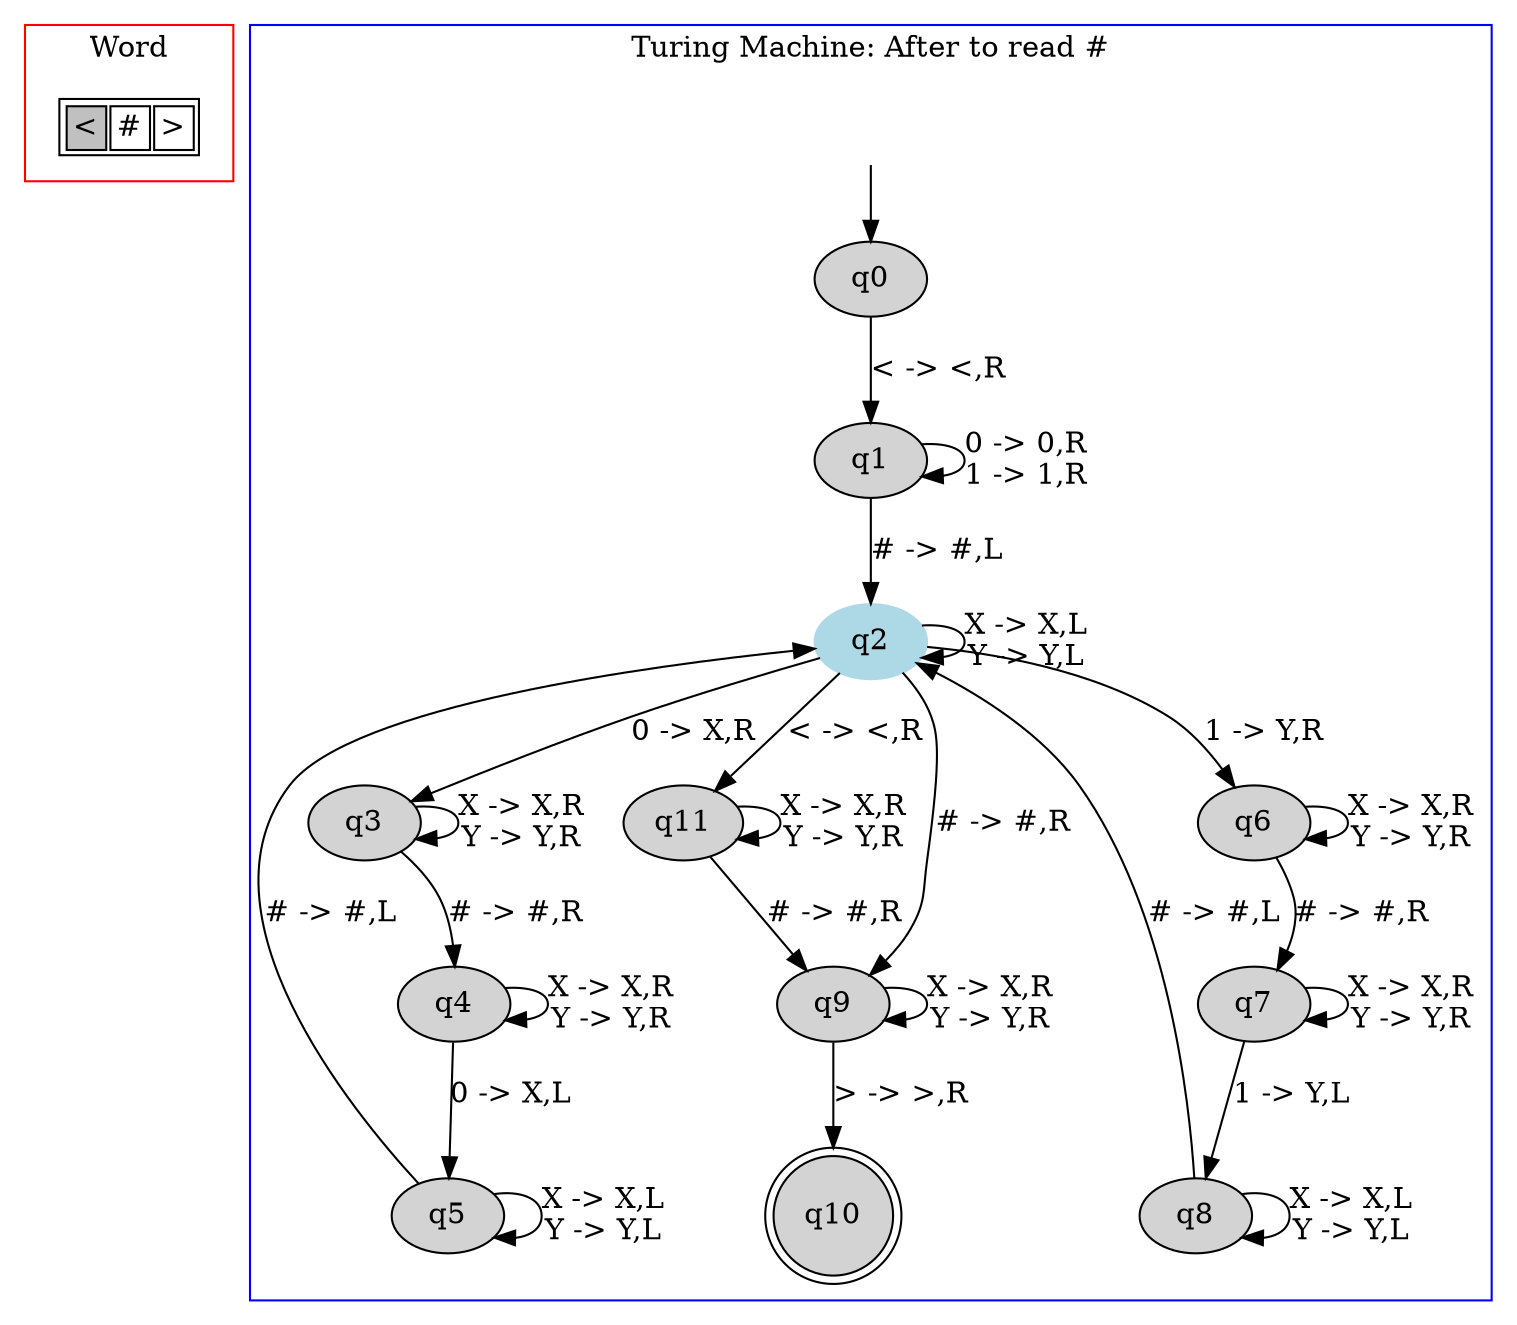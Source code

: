 digraph G {
	subgraph cluster_0 {
		node [shape=plaintext];

struct1 [label=<<TABLE>
<TR>
<TD BGCOLOR="gray"><FONT>&lt;</FONT></TD>
<TD><FONT>#</FONT></TD>
<TD><FONT>&gt;</FONT></TD>
</TR>
</TABLE>>];
label = "Word";
color=red;
}
	subgraph cluster_1 {
		node [style=filled];
		label = "Turing Machine: After to read #"
		color=blue;

		q0;
		q1;
		q2 [color="lightblue"];
		q3;
		q4;
		q5;
		q6;
		q7;
		q8;
		q9;
		q10 [shape="doublecircle"];
		q11;
		q0->q1[label="< -> <,R"];
		q1->q1[label="0 -> 0,R
1 -> 1,R"];
		q1->q2[label="# -> #,L"];
		q2->q2[label="X -> X,L
Y -> Y,L"];
		q2->q3[label="0 -> X,R"];
		q2->q6[label="1 -> Y,R"];
		q2->q9[label="# -> #,R"];
		q2->q11[label="< -> <,R"];
		q3->q3[label="X -> X,R
Y -> Y,R"];
		q3->q4[label="# -> #,R"];
		q4->q4[label="X -> X,R
Y -> Y,R"];
		q4->q5[label="0 -> X,L"];
		q5->q2[label="# -> #,L"];
		q5->q5[label="X -> X,L
Y -> Y,L"];
		q6->q6[label="X -> X,R
Y -> Y,R"];
		q6->q7[label="# -> #,R"];
		q7->q7[label="X -> X,R
Y -> Y,R"];
		q7->q8[label="1 -> Y,L"];
		q8->q2[label="# -> #,L"];
		q8->q8[label="X -> X,L
Y -> Y,L"];
		q9->q9[label="X -> X,R
Y -> Y,R"];
		q9->q10[label="> -> >,R"];
		q11->q9[label="# -> #,R"];
		q11->q11[label="X -> X,R
Y -> Y,R"];
x [color=white, label=""];		x->q0	}

}